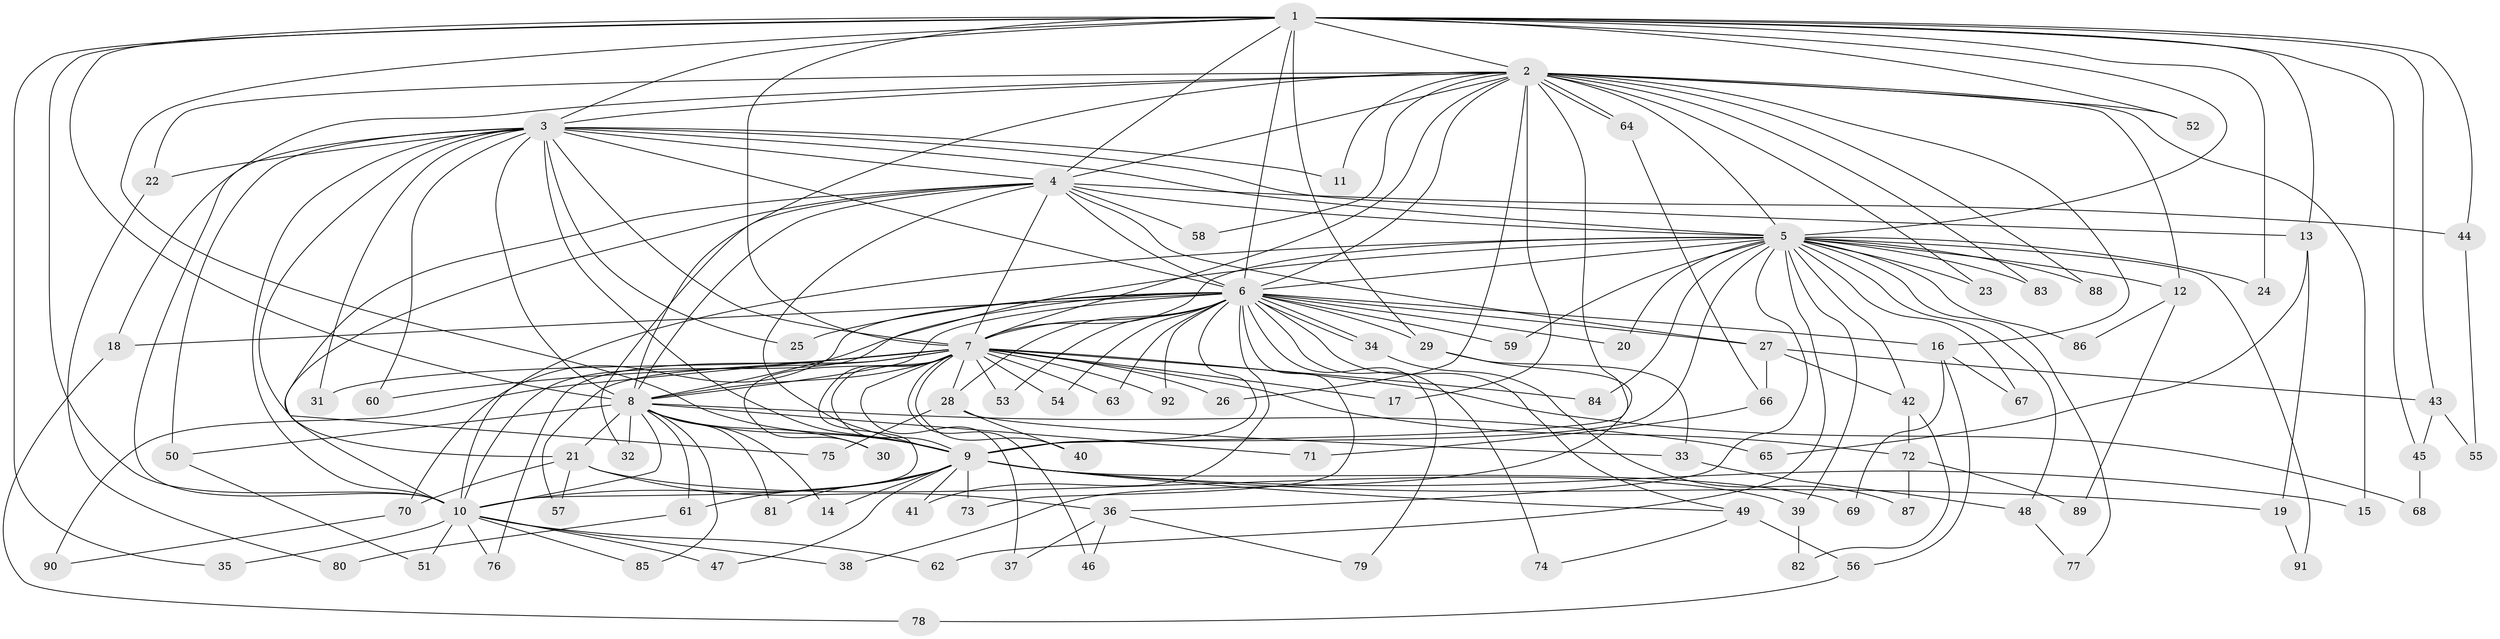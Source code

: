 // coarse degree distribution, {26: 0.037037037037037035, 9: 0.037037037037037035, 1: 0.48148148148148145, 2: 0.4074074074074074, 4: 0.037037037037037035}
// Generated by graph-tools (version 1.1) at 2025/17/03/04/25 18:17:47]
// undirected, 92 vertices, 209 edges
graph export_dot {
graph [start="1"]
  node [color=gray90,style=filled];
  1;
  2;
  3;
  4;
  5;
  6;
  7;
  8;
  9;
  10;
  11;
  12;
  13;
  14;
  15;
  16;
  17;
  18;
  19;
  20;
  21;
  22;
  23;
  24;
  25;
  26;
  27;
  28;
  29;
  30;
  31;
  32;
  33;
  34;
  35;
  36;
  37;
  38;
  39;
  40;
  41;
  42;
  43;
  44;
  45;
  46;
  47;
  48;
  49;
  50;
  51;
  52;
  53;
  54;
  55;
  56;
  57;
  58;
  59;
  60;
  61;
  62;
  63;
  64;
  65;
  66;
  67;
  68;
  69;
  70;
  71;
  72;
  73;
  74;
  75;
  76;
  77;
  78;
  79;
  80;
  81;
  82;
  83;
  84;
  85;
  86;
  87;
  88;
  89;
  90;
  91;
  92;
  1 -- 2;
  1 -- 3;
  1 -- 4;
  1 -- 5;
  1 -- 6;
  1 -- 7;
  1 -- 8;
  1 -- 9;
  1 -- 10;
  1 -- 13;
  1 -- 24;
  1 -- 29;
  1 -- 35;
  1 -- 43;
  1 -- 44;
  1 -- 45;
  1 -- 52;
  2 -- 3;
  2 -- 4;
  2 -- 5;
  2 -- 6;
  2 -- 7;
  2 -- 8;
  2 -- 9;
  2 -- 10;
  2 -- 11;
  2 -- 12;
  2 -- 15;
  2 -- 16;
  2 -- 17;
  2 -- 22;
  2 -- 23;
  2 -- 26;
  2 -- 52;
  2 -- 58;
  2 -- 64;
  2 -- 64;
  2 -- 83;
  2 -- 88;
  3 -- 4;
  3 -- 5;
  3 -- 6;
  3 -- 7;
  3 -- 8;
  3 -- 9;
  3 -- 10;
  3 -- 11;
  3 -- 13;
  3 -- 18;
  3 -- 22;
  3 -- 25;
  3 -- 31;
  3 -- 50;
  3 -- 60;
  3 -- 75;
  4 -- 5;
  4 -- 6;
  4 -- 7;
  4 -- 8;
  4 -- 9;
  4 -- 10;
  4 -- 21;
  4 -- 27;
  4 -- 32;
  4 -- 44;
  4 -- 58;
  5 -- 6;
  5 -- 7;
  5 -- 8;
  5 -- 9;
  5 -- 10;
  5 -- 12;
  5 -- 20;
  5 -- 23;
  5 -- 24;
  5 -- 36;
  5 -- 39;
  5 -- 42;
  5 -- 48;
  5 -- 59;
  5 -- 62;
  5 -- 67;
  5 -- 77;
  5 -- 83;
  5 -- 84;
  5 -- 86;
  5 -- 88;
  5 -- 91;
  6 -- 7;
  6 -- 8;
  6 -- 9;
  6 -- 10;
  6 -- 16;
  6 -- 18;
  6 -- 20;
  6 -- 25;
  6 -- 27;
  6 -- 28;
  6 -- 29;
  6 -- 34;
  6 -- 34;
  6 -- 41;
  6 -- 49;
  6 -- 53;
  6 -- 54;
  6 -- 59;
  6 -- 63;
  6 -- 70;
  6 -- 73;
  6 -- 74;
  6 -- 79;
  6 -- 92;
  7 -- 8;
  7 -- 9;
  7 -- 10;
  7 -- 17;
  7 -- 26;
  7 -- 28;
  7 -- 30;
  7 -- 31;
  7 -- 37;
  7 -- 40;
  7 -- 46;
  7 -- 53;
  7 -- 54;
  7 -- 57;
  7 -- 60;
  7 -- 63;
  7 -- 68;
  7 -- 72;
  7 -- 76;
  7 -- 84;
  7 -- 90;
  7 -- 92;
  8 -- 9;
  8 -- 10;
  8 -- 14;
  8 -- 21;
  8 -- 30;
  8 -- 32;
  8 -- 50;
  8 -- 61;
  8 -- 65;
  8 -- 71;
  8 -- 81;
  8 -- 85;
  9 -- 10;
  9 -- 14;
  9 -- 15;
  9 -- 19;
  9 -- 41;
  9 -- 47;
  9 -- 49;
  9 -- 61;
  9 -- 69;
  9 -- 73;
  9 -- 81;
  10 -- 35;
  10 -- 38;
  10 -- 47;
  10 -- 51;
  10 -- 62;
  10 -- 76;
  10 -- 85;
  12 -- 86;
  12 -- 89;
  13 -- 19;
  13 -- 65;
  16 -- 56;
  16 -- 67;
  16 -- 69;
  18 -- 78;
  19 -- 91;
  21 -- 36;
  21 -- 39;
  21 -- 57;
  21 -- 70;
  22 -- 80;
  27 -- 42;
  27 -- 43;
  27 -- 66;
  28 -- 33;
  28 -- 40;
  28 -- 75;
  29 -- 33;
  29 -- 38;
  33 -- 48;
  34 -- 87;
  36 -- 37;
  36 -- 46;
  36 -- 79;
  39 -- 82;
  42 -- 72;
  42 -- 82;
  43 -- 45;
  43 -- 55;
  44 -- 55;
  45 -- 68;
  48 -- 77;
  49 -- 56;
  49 -- 74;
  50 -- 51;
  56 -- 78;
  61 -- 80;
  64 -- 66;
  66 -- 71;
  70 -- 90;
  72 -- 87;
  72 -- 89;
}
